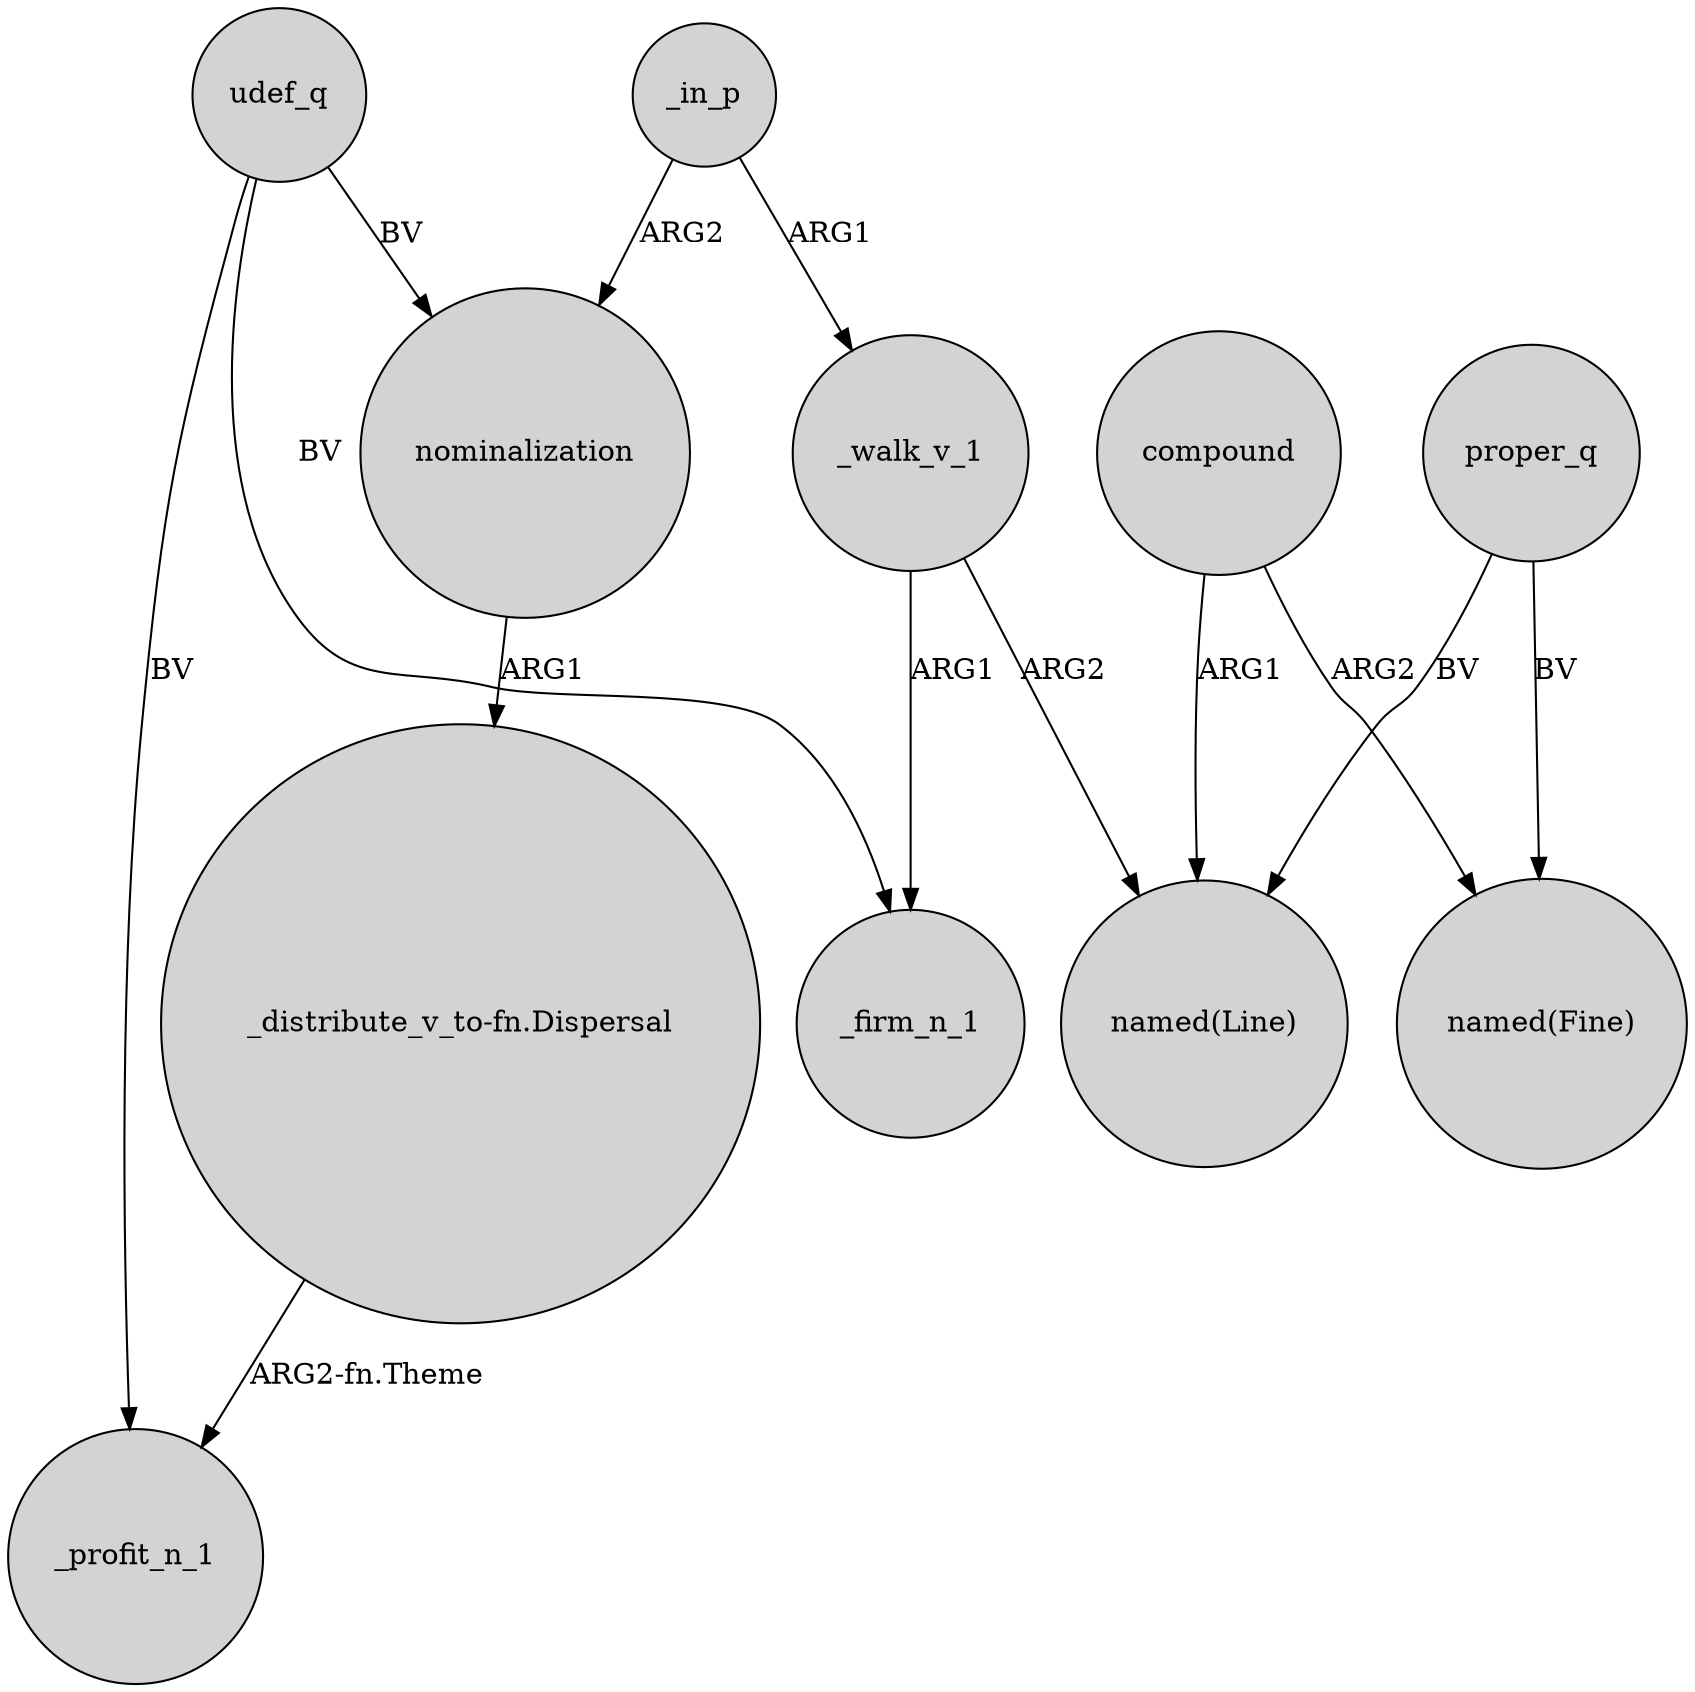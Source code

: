 digraph {
	node [shape=circle style=filled]
	udef_q -> _firm_n_1 [label=BV]
	proper_q -> "named(Fine)" [label=BV]
	compound -> "named(Line)" [label=ARG1]
	_walk_v_1 -> "named(Line)" [label=ARG2]
	_walk_v_1 -> _firm_n_1 [label=ARG1]
	udef_q -> _profit_n_1 [label=BV]
	_in_p -> _walk_v_1 [label=ARG1]
	_in_p -> nominalization [label=ARG2]
	"_distribute_v_to-fn.Dispersal" -> _profit_n_1 [label="ARG2-fn.Theme"]
	compound -> "named(Fine)" [label=ARG2]
	nominalization -> "_distribute_v_to-fn.Dispersal" [label=ARG1]
	udef_q -> nominalization [label=BV]
	proper_q -> "named(Line)" [label=BV]
}
